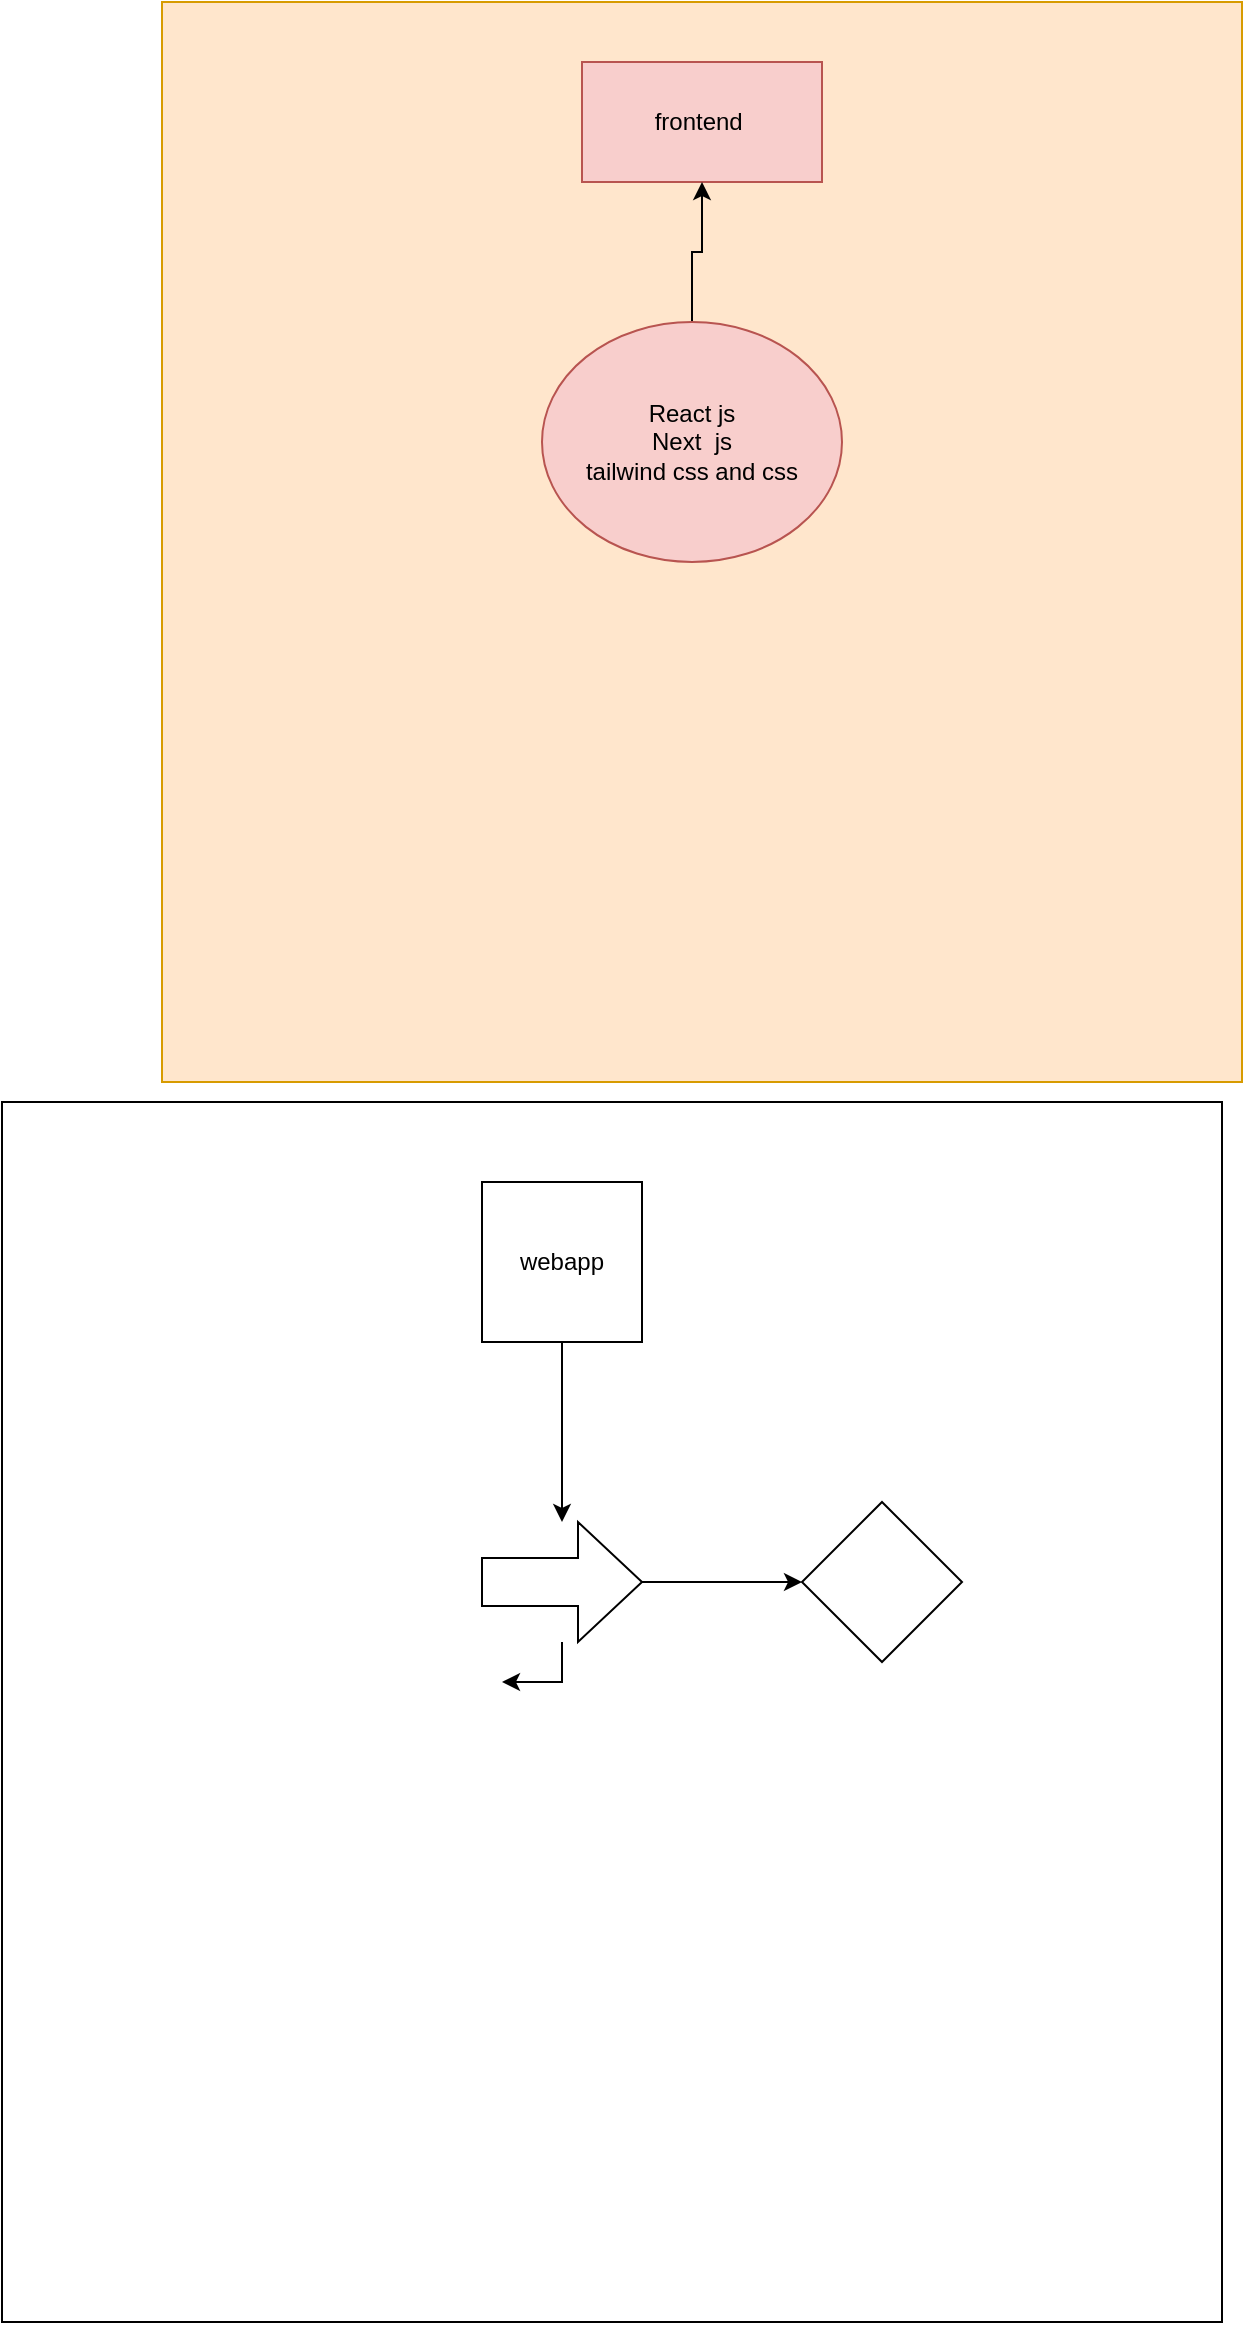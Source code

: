 <mxfile version="24.7.17">
  <diagram name="Page-1" id="pO6TNVzMdWktr5K6tvmv">
    <mxGraphModel dx="1100" dy="641" grid="1" gridSize="10" guides="1" tooltips="1" connect="1" arrows="1" fold="1" page="1" pageScale="1" pageWidth="850" pageHeight="1100" math="0" shadow="0">
      <root>
        <mxCell id="0" />
        <mxCell id="1" parent="0" />
        <mxCell id="bn_Vgx124p7M65Zn19ax-1" value="" style="whiteSpace=wrap;html=1;aspect=fixed;fillColor=#ffe6cc;strokeColor=#d79b00;" vertex="1" parent="1">
          <mxGeometry x="170" y="50" width="540" height="540" as="geometry" />
        </mxCell>
        <mxCell id="bn_Vgx124p7M65Zn19ax-3" value="frontend&amp;nbsp;" style="rounded=0;whiteSpace=wrap;html=1;fillColor=#f8cecc;strokeColor=#b85450;" vertex="1" parent="1">
          <mxGeometry x="380" y="80" width="120" height="60" as="geometry" />
        </mxCell>
        <mxCell id="bn_Vgx124p7M65Zn19ax-11" value="" style="edgeStyle=orthogonalEdgeStyle;rounded=0;orthogonalLoop=1;jettySize=auto;html=1;" edge="1" parent="1" source="bn_Vgx124p7M65Zn19ax-10" target="bn_Vgx124p7M65Zn19ax-3">
          <mxGeometry relative="1" as="geometry" />
        </mxCell>
        <mxCell id="bn_Vgx124p7M65Zn19ax-10" value="&lt;div&gt;React js&lt;/div&gt;&lt;div&gt;Next&amp;nbsp; js&lt;/div&gt;&lt;div&gt;tailwind css and css&lt;/div&gt;" style="ellipse;whiteSpace=wrap;html=1;fillColor=#f8cecc;strokeColor=#b85450;" vertex="1" parent="1">
          <mxGeometry x="360" y="210" width="150" height="120" as="geometry" />
        </mxCell>
        <mxCell id="bn_Vgx124p7M65Zn19ax-12" value="" style="whiteSpace=wrap;html=1;aspect=fixed;" vertex="1" parent="1">
          <mxGeometry x="300" y="890" width="80" height="80" as="geometry" />
        </mxCell>
        <mxCell id="bn_Vgx124p7M65Zn19ax-13" value="" style="whiteSpace=wrap;html=1;aspect=fixed;" vertex="1" parent="1">
          <mxGeometry x="300" y="890" width="80" height="80" as="geometry" />
        </mxCell>
        <mxCell id="bn_Vgx124p7M65Zn19ax-14" value="" style="whiteSpace=wrap;html=1;aspect=fixed;" vertex="1" parent="1">
          <mxGeometry x="90" y="600" width="610" height="610" as="geometry" />
        </mxCell>
        <mxCell id="bn_Vgx124p7M65Zn19ax-19" value="" style="edgeStyle=orthogonalEdgeStyle;rounded=0;orthogonalLoop=1;jettySize=auto;html=1;" edge="1" parent="1" source="bn_Vgx124p7M65Zn19ax-17" target="bn_Vgx124p7M65Zn19ax-18">
          <mxGeometry relative="1" as="geometry" />
        </mxCell>
        <mxCell id="bn_Vgx124p7M65Zn19ax-17" value="webapp" style="whiteSpace=wrap;html=1;aspect=fixed;" vertex="1" parent="1">
          <mxGeometry x="330" y="640" width="80" height="80" as="geometry" />
        </mxCell>
        <mxCell id="bn_Vgx124p7M65Zn19ax-21" value="" style="edgeStyle=orthogonalEdgeStyle;rounded=0;orthogonalLoop=1;jettySize=auto;html=1;" edge="1" parent="1" source="bn_Vgx124p7M65Zn19ax-18" target="bn_Vgx124p7M65Zn19ax-20">
          <mxGeometry relative="1" as="geometry" />
        </mxCell>
        <mxCell id="bn_Vgx124p7M65Zn19ax-22" value="" style="edgeStyle=orthogonalEdgeStyle;rounded=0;orthogonalLoop=1;jettySize=auto;html=1;" edge="1" parent="1" source="bn_Vgx124p7M65Zn19ax-18" target="bn_Vgx124p7M65Zn19ax-13">
          <mxGeometry relative="1" as="geometry" />
        </mxCell>
        <mxCell id="bn_Vgx124p7M65Zn19ax-18" value="" style="shape=singleArrow;whiteSpace=wrap;html=1;arrowWidth=0.4;arrowSize=0.4;" vertex="1" parent="1">
          <mxGeometry x="330" y="810" width="80" height="60" as="geometry" />
        </mxCell>
        <mxCell id="bn_Vgx124p7M65Zn19ax-20" value="" style="rhombus;whiteSpace=wrap;html=1;" vertex="1" parent="1">
          <mxGeometry x="490" y="800" width="80" height="80" as="geometry" />
        </mxCell>
      </root>
    </mxGraphModel>
  </diagram>
</mxfile>
